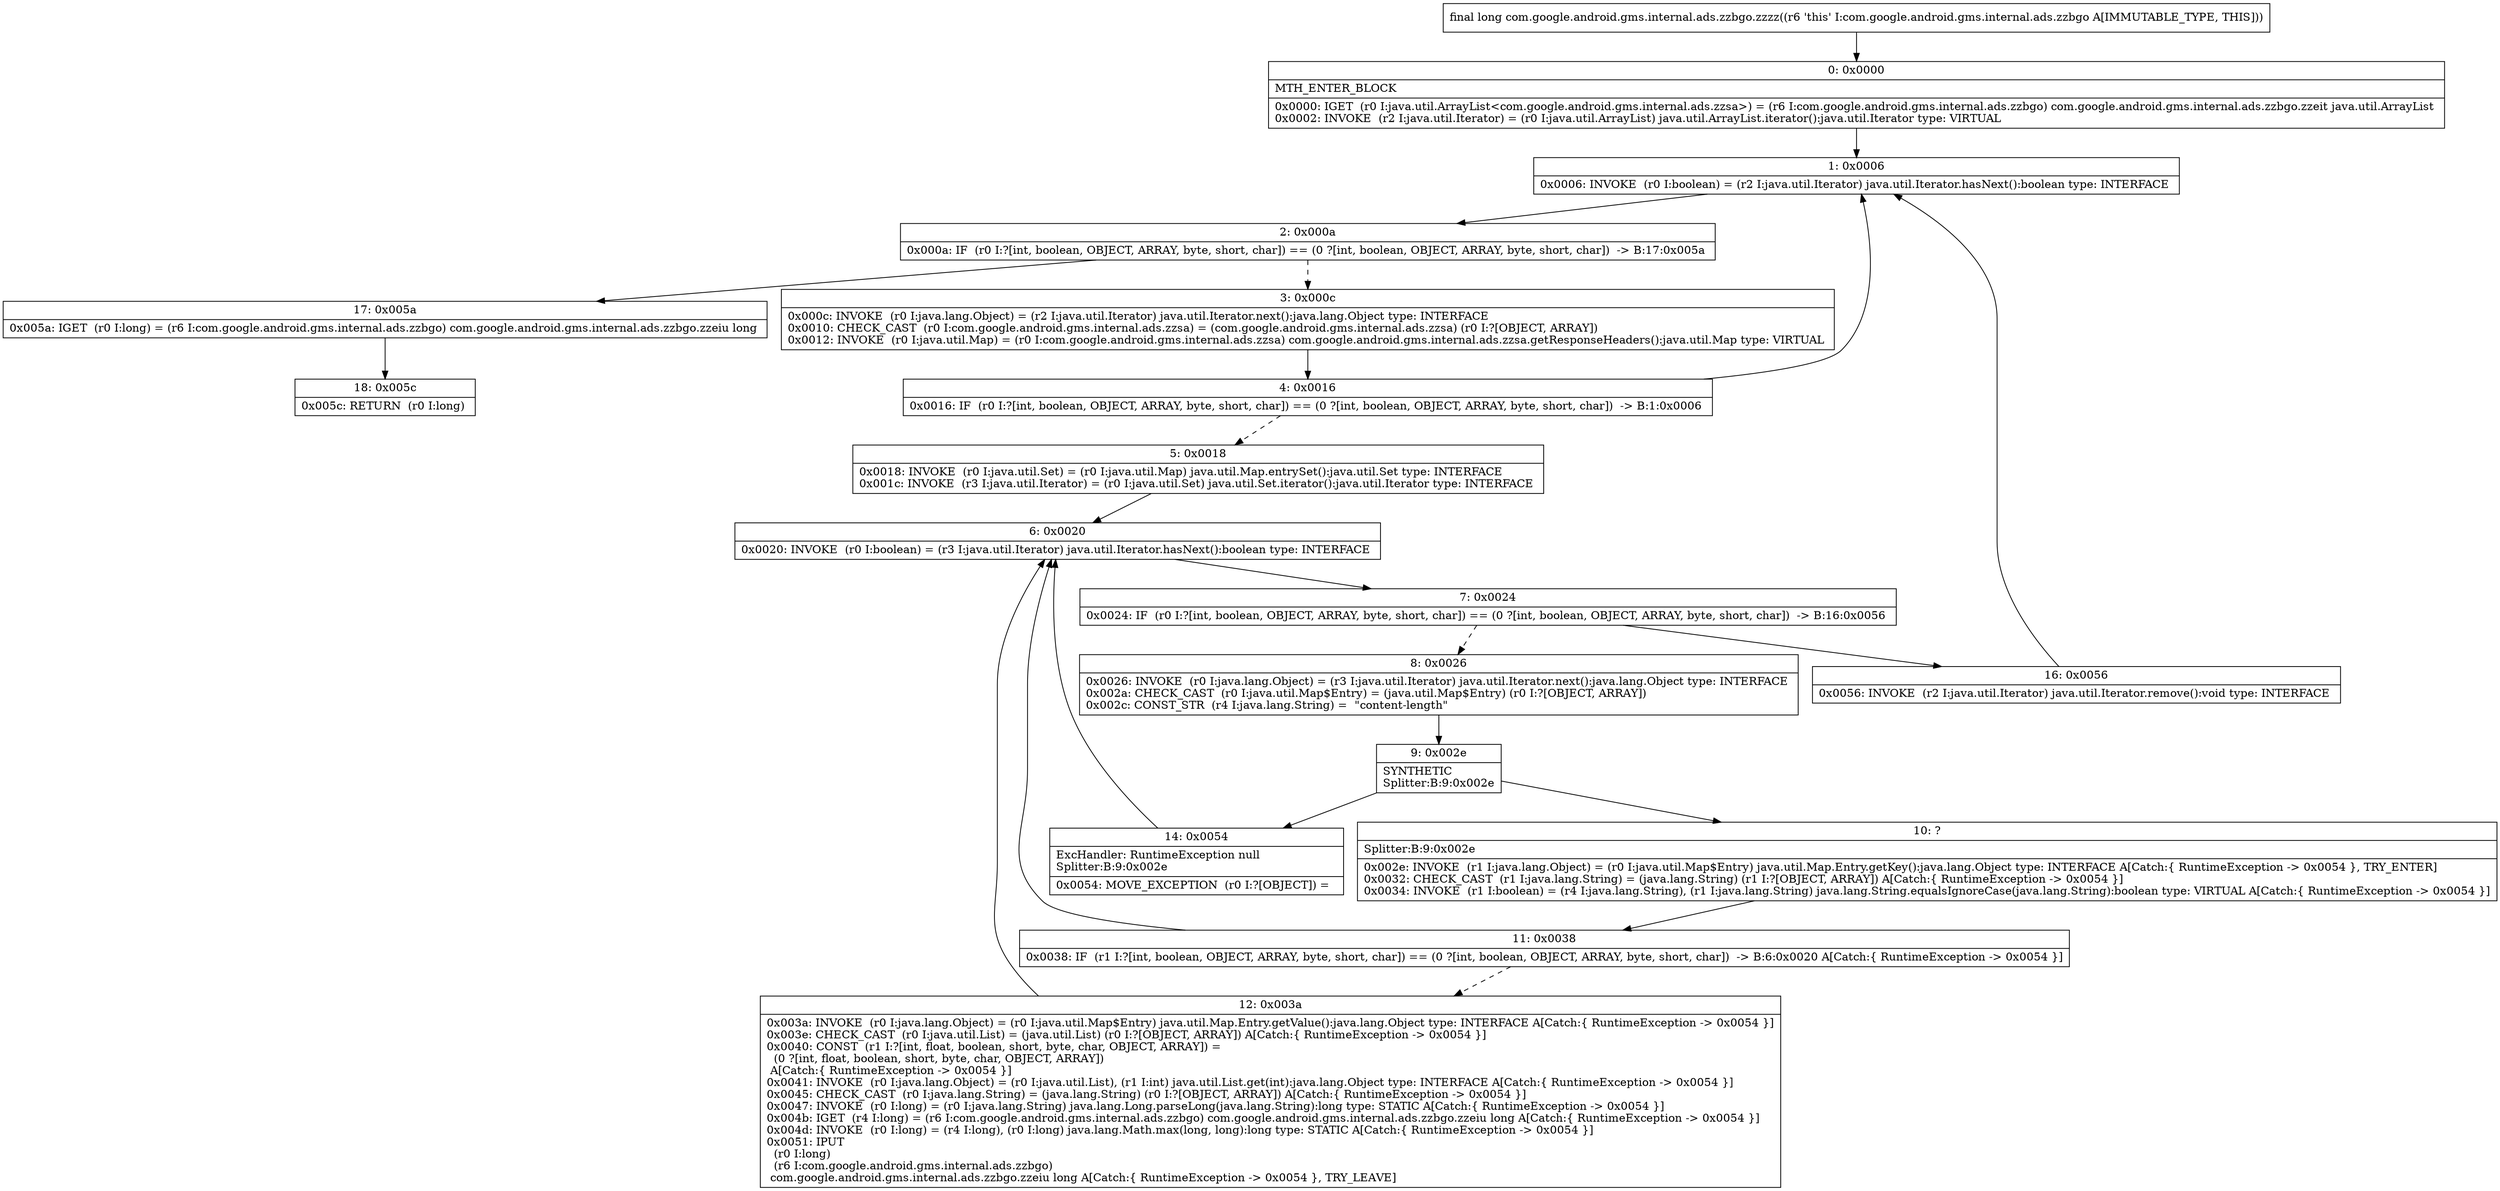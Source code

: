 digraph "CFG forcom.google.android.gms.internal.ads.zzbgo.zzzz()J" {
Node_0 [shape=record,label="{0\:\ 0x0000|MTH_ENTER_BLOCK\l|0x0000: IGET  (r0 I:java.util.ArrayList\<com.google.android.gms.internal.ads.zzsa\>) = (r6 I:com.google.android.gms.internal.ads.zzbgo) com.google.android.gms.internal.ads.zzbgo.zzeit java.util.ArrayList \l0x0002: INVOKE  (r2 I:java.util.Iterator) = (r0 I:java.util.ArrayList) java.util.ArrayList.iterator():java.util.Iterator type: VIRTUAL \l}"];
Node_1 [shape=record,label="{1\:\ 0x0006|0x0006: INVOKE  (r0 I:boolean) = (r2 I:java.util.Iterator) java.util.Iterator.hasNext():boolean type: INTERFACE \l}"];
Node_2 [shape=record,label="{2\:\ 0x000a|0x000a: IF  (r0 I:?[int, boolean, OBJECT, ARRAY, byte, short, char]) == (0 ?[int, boolean, OBJECT, ARRAY, byte, short, char])  \-\> B:17:0x005a \l}"];
Node_3 [shape=record,label="{3\:\ 0x000c|0x000c: INVOKE  (r0 I:java.lang.Object) = (r2 I:java.util.Iterator) java.util.Iterator.next():java.lang.Object type: INTERFACE \l0x0010: CHECK_CAST  (r0 I:com.google.android.gms.internal.ads.zzsa) = (com.google.android.gms.internal.ads.zzsa) (r0 I:?[OBJECT, ARRAY]) \l0x0012: INVOKE  (r0 I:java.util.Map) = (r0 I:com.google.android.gms.internal.ads.zzsa) com.google.android.gms.internal.ads.zzsa.getResponseHeaders():java.util.Map type: VIRTUAL \l}"];
Node_4 [shape=record,label="{4\:\ 0x0016|0x0016: IF  (r0 I:?[int, boolean, OBJECT, ARRAY, byte, short, char]) == (0 ?[int, boolean, OBJECT, ARRAY, byte, short, char])  \-\> B:1:0x0006 \l}"];
Node_5 [shape=record,label="{5\:\ 0x0018|0x0018: INVOKE  (r0 I:java.util.Set) = (r0 I:java.util.Map) java.util.Map.entrySet():java.util.Set type: INTERFACE \l0x001c: INVOKE  (r3 I:java.util.Iterator) = (r0 I:java.util.Set) java.util.Set.iterator():java.util.Iterator type: INTERFACE \l}"];
Node_6 [shape=record,label="{6\:\ 0x0020|0x0020: INVOKE  (r0 I:boolean) = (r3 I:java.util.Iterator) java.util.Iterator.hasNext():boolean type: INTERFACE \l}"];
Node_7 [shape=record,label="{7\:\ 0x0024|0x0024: IF  (r0 I:?[int, boolean, OBJECT, ARRAY, byte, short, char]) == (0 ?[int, boolean, OBJECT, ARRAY, byte, short, char])  \-\> B:16:0x0056 \l}"];
Node_8 [shape=record,label="{8\:\ 0x0026|0x0026: INVOKE  (r0 I:java.lang.Object) = (r3 I:java.util.Iterator) java.util.Iterator.next():java.lang.Object type: INTERFACE \l0x002a: CHECK_CAST  (r0 I:java.util.Map$Entry) = (java.util.Map$Entry) (r0 I:?[OBJECT, ARRAY]) \l0x002c: CONST_STR  (r4 I:java.lang.String) =  \"content\-length\" \l}"];
Node_9 [shape=record,label="{9\:\ 0x002e|SYNTHETIC\lSplitter:B:9:0x002e\l}"];
Node_10 [shape=record,label="{10\:\ ?|Splitter:B:9:0x002e\l|0x002e: INVOKE  (r1 I:java.lang.Object) = (r0 I:java.util.Map$Entry) java.util.Map.Entry.getKey():java.lang.Object type: INTERFACE A[Catch:\{ RuntimeException \-\> 0x0054 \}, TRY_ENTER]\l0x0032: CHECK_CAST  (r1 I:java.lang.String) = (java.lang.String) (r1 I:?[OBJECT, ARRAY]) A[Catch:\{ RuntimeException \-\> 0x0054 \}]\l0x0034: INVOKE  (r1 I:boolean) = (r4 I:java.lang.String), (r1 I:java.lang.String) java.lang.String.equalsIgnoreCase(java.lang.String):boolean type: VIRTUAL A[Catch:\{ RuntimeException \-\> 0x0054 \}]\l}"];
Node_11 [shape=record,label="{11\:\ 0x0038|0x0038: IF  (r1 I:?[int, boolean, OBJECT, ARRAY, byte, short, char]) == (0 ?[int, boolean, OBJECT, ARRAY, byte, short, char])  \-\> B:6:0x0020 A[Catch:\{ RuntimeException \-\> 0x0054 \}]\l}"];
Node_12 [shape=record,label="{12\:\ 0x003a|0x003a: INVOKE  (r0 I:java.lang.Object) = (r0 I:java.util.Map$Entry) java.util.Map.Entry.getValue():java.lang.Object type: INTERFACE A[Catch:\{ RuntimeException \-\> 0x0054 \}]\l0x003e: CHECK_CAST  (r0 I:java.util.List) = (java.util.List) (r0 I:?[OBJECT, ARRAY]) A[Catch:\{ RuntimeException \-\> 0x0054 \}]\l0x0040: CONST  (r1 I:?[int, float, boolean, short, byte, char, OBJECT, ARRAY]) = \l  (0 ?[int, float, boolean, short, byte, char, OBJECT, ARRAY])\l A[Catch:\{ RuntimeException \-\> 0x0054 \}]\l0x0041: INVOKE  (r0 I:java.lang.Object) = (r0 I:java.util.List), (r1 I:int) java.util.List.get(int):java.lang.Object type: INTERFACE A[Catch:\{ RuntimeException \-\> 0x0054 \}]\l0x0045: CHECK_CAST  (r0 I:java.lang.String) = (java.lang.String) (r0 I:?[OBJECT, ARRAY]) A[Catch:\{ RuntimeException \-\> 0x0054 \}]\l0x0047: INVOKE  (r0 I:long) = (r0 I:java.lang.String) java.lang.Long.parseLong(java.lang.String):long type: STATIC A[Catch:\{ RuntimeException \-\> 0x0054 \}]\l0x004b: IGET  (r4 I:long) = (r6 I:com.google.android.gms.internal.ads.zzbgo) com.google.android.gms.internal.ads.zzbgo.zzeiu long A[Catch:\{ RuntimeException \-\> 0x0054 \}]\l0x004d: INVOKE  (r0 I:long) = (r4 I:long), (r0 I:long) java.lang.Math.max(long, long):long type: STATIC A[Catch:\{ RuntimeException \-\> 0x0054 \}]\l0x0051: IPUT  \l  (r0 I:long)\l  (r6 I:com.google.android.gms.internal.ads.zzbgo)\l com.google.android.gms.internal.ads.zzbgo.zzeiu long A[Catch:\{ RuntimeException \-\> 0x0054 \}, TRY_LEAVE]\l}"];
Node_14 [shape=record,label="{14\:\ 0x0054|ExcHandler: RuntimeException null\lSplitter:B:9:0x002e\l|0x0054: MOVE_EXCEPTION  (r0 I:?[OBJECT]) =  \l}"];
Node_16 [shape=record,label="{16\:\ 0x0056|0x0056: INVOKE  (r2 I:java.util.Iterator) java.util.Iterator.remove():void type: INTERFACE \l}"];
Node_17 [shape=record,label="{17\:\ 0x005a|0x005a: IGET  (r0 I:long) = (r6 I:com.google.android.gms.internal.ads.zzbgo) com.google.android.gms.internal.ads.zzbgo.zzeiu long \l}"];
Node_18 [shape=record,label="{18\:\ 0x005c|0x005c: RETURN  (r0 I:long) \l}"];
MethodNode[shape=record,label="{final long com.google.android.gms.internal.ads.zzbgo.zzzz((r6 'this' I:com.google.android.gms.internal.ads.zzbgo A[IMMUTABLE_TYPE, THIS])) }"];
MethodNode -> Node_0;
Node_0 -> Node_1;
Node_1 -> Node_2;
Node_2 -> Node_3[style=dashed];
Node_2 -> Node_17;
Node_3 -> Node_4;
Node_4 -> Node_1;
Node_4 -> Node_5[style=dashed];
Node_5 -> Node_6;
Node_6 -> Node_7;
Node_7 -> Node_8[style=dashed];
Node_7 -> Node_16;
Node_8 -> Node_9;
Node_9 -> Node_10;
Node_9 -> Node_14;
Node_10 -> Node_11;
Node_11 -> Node_6;
Node_11 -> Node_12[style=dashed];
Node_12 -> Node_6;
Node_14 -> Node_6;
Node_16 -> Node_1;
Node_17 -> Node_18;
}

